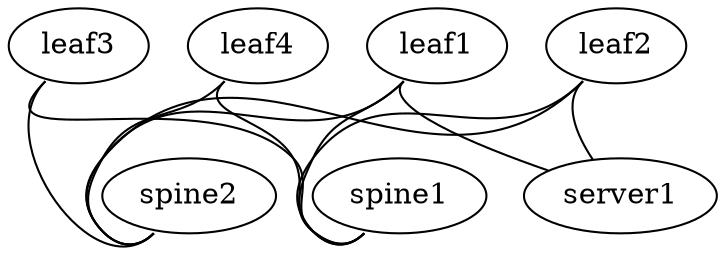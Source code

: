 graph G {

    "leaf1":"swp1" -- "spine1":"swp1"
    "leaf1":"swp2" -- "spine2":"swp1"
    "leaf1":"swp3" -- "server1":"enp0s8"

    "leaf2":"swp1" -- "spine1":"swp2"
    "leaf2":"swp2" -- "spine2":"swp2"
    "leaf2":"swp3" -- "server1":"enp0s9"

    "leaf3":"swp1" -- "spine1":"swp3"
    "leaf3":"swp2" -- "spine2":"swp3"

    "leaf4":"swp1" -- "spine1":"swp4"
    "leaf4":"swp2" -- "spine2":"swp4"
}